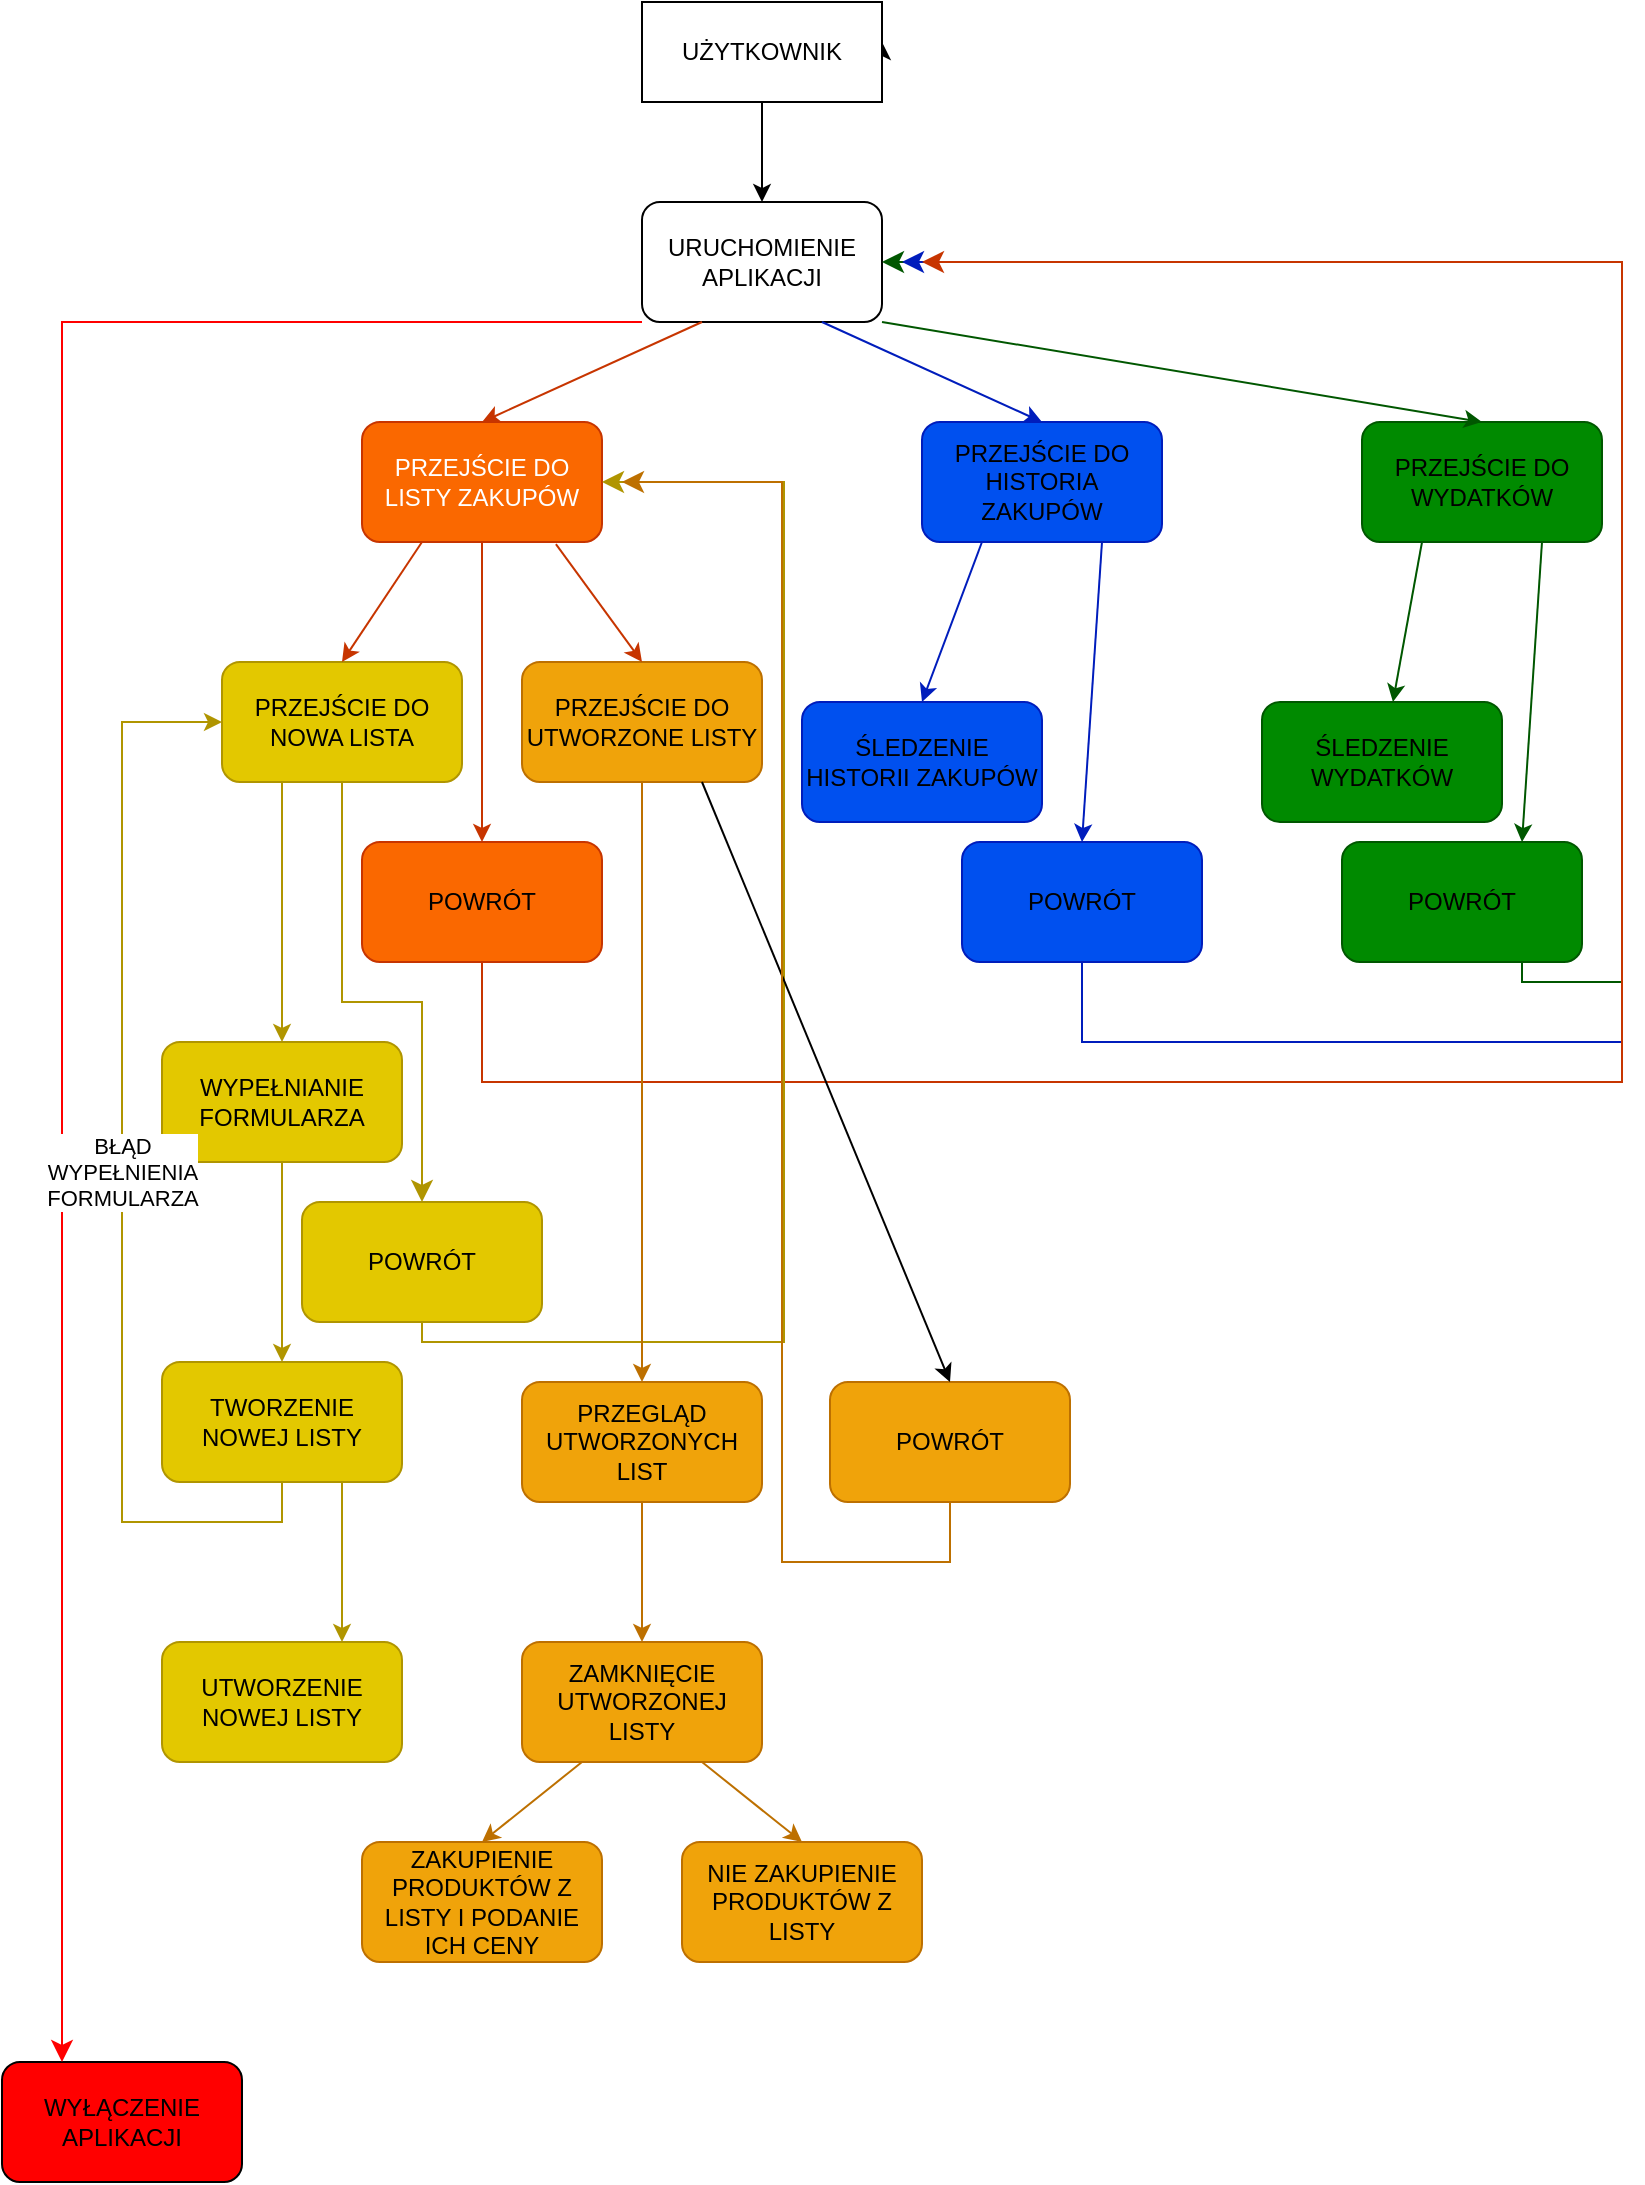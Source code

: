 <mxfile version="24.0.4" type="github">
  <diagram id="C5RBs43oDa-KdzZeNtuy" name="Page-1">
    <mxGraphModel dx="1434" dy="1951" grid="1" gridSize="10" guides="1" tooltips="1" connect="1" arrows="1" fold="1" page="1" pageScale="1" pageWidth="827" pageHeight="1169" math="0" shadow="0">
      <root>
        <mxCell id="WIyWlLk6GJQsqaUBKTNV-0" />
        <mxCell id="WIyWlLk6GJQsqaUBKTNV-1" parent="WIyWlLk6GJQsqaUBKTNV-0" />
        <mxCell id="8aCBW3RIHDEwfv0liwKR-14" style="edgeStyle=orthogonalEdgeStyle;rounded=0;orthogonalLoop=1;jettySize=auto;html=1;exitX=1;exitY=0.5;exitDx=0;exitDy=0;" edge="1" parent="WIyWlLk6GJQsqaUBKTNV-1" source="8aCBW3RIHDEwfv0liwKR-1">
          <mxGeometry relative="1" as="geometry">
            <mxPoint x="440" y="-1130" as="targetPoint" />
          </mxGeometry>
        </mxCell>
        <mxCell id="8aCBW3RIHDEwfv0liwKR-1" value="&lt;div&gt;UŻYTKOWNIK&lt;/div&gt;" style="rounded=0;whiteSpace=wrap;html=1;" vertex="1" parent="WIyWlLk6GJQsqaUBKTNV-1">
          <mxGeometry x="320" y="-1150" width="120" height="50" as="geometry" />
        </mxCell>
        <mxCell id="8aCBW3RIHDEwfv0liwKR-6" value="&lt;div&gt;URUCHOMIENIE&lt;/div&gt;&lt;div&gt;APLIKACJI&lt;br&gt;&lt;/div&gt;" style="rounded=1;whiteSpace=wrap;html=1;" vertex="1" parent="WIyWlLk6GJQsqaUBKTNV-1">
          <mxGeometry x="320" y="-1050" width="120" height="60" as="geometry" />
        </mxCell>
        <mxCell id="8aCBW3RIHDEwfv0liwKR-12" value="" style="endArrow=classic;html=1;rounded=0;exitX=0.5;exitY=1;exitDx=0;exitDy=0;entryX=0.5;entryY=0;entryDx=0;entryDy=0;" edge="1" parent="WIyWlLk6GJQsqaUBKTNV-1" source="8aCBW3RIHDEwfv0liwKR-1" target="8aCBW3RIHDEwfv0liwKR-6">
          <mxGeometry width="50" height="50" relative="1" as="geometry">
            <mxPoint x="230" y="370" as="sourcePoint" />
            <mxPoint x="280" y="320" as="targetPoint" />
          </mxGeometry>
        </mxCell>
        <mxCell id="8aCBW3RIHDEwfv0liwKR-15" value="&lt;div&gt;PRZEJŚCIE DO &lt;br&gt;&lt;/div&gt;&lt;div&gt;WYDATKÓW&lt;br&gt;&lt;/div&gt;" style="rounded=1;whiteSpace=wrap;html=1;fillColor=#008a00;fontColor=#000000;strokeColor=#005700;" vertex="1" parent="WIyWlLk6GJQsqaUBKTNV-1">
          <mxGeometry x="680" y="-940" width="120" height="60" as="geometry" />
        </mxCell>
        <mxCell id="8aCBW3RIHDEwfv0liwKR-16" value="PRZEJŚCIE DO HISTORIA ZAKUPÓW" style="rounded=1;whiteSpace=wrap;html=1;fillColor=#0050ef;fontColor=#000000;strokeColor=#001DBC;" vertex="1" parent="WIyWlLk6GJQsqaUBKTNV-1">
          <mxGeometry x="460" y="-940" width="120" height="60" as="geometry" />
        </mxCell>
        <mxCell id="8aCBW3RIHDEwfv0liwKR-17" value="&lt;div&gt;PRZEJŚCIE DO&lt;/div&gt;&lt;div&gt;LISTY ZAKUPÓW&lt;br&gt;&lt;/div&gt;" style="rounded=1;whiteSpace=wrap;html=1;fillColor=#fa6800;fontColor=#FFFFFF;strokeColor=#C73500;" vertex="1" parent="WIyWlLk6GJQsqaUBKTNV-1">
          <mxGeometry x="180" y="-940" width="120" height="60" as="geometry" />
        </mxCell>
        <mxCell id="8aCBW3RIHDEwfv0liwKR-18" value="&lt;div&gt;WYŁĄCZENIE &lt;br&gt;&lt;/div&gt;&lt;div&gt;APLIKACJI&lt;/div&gt;" style="rounded=1;whiteSpace=wrap;html=1;fillColor=#ff0000;fontColor=#000000;" vertex="1" parent="WIyWlLk6GJQsqaUBKTNV-1">
          <mxGeometry y="-120" width="120" height="60" as="geometry" />
        </mxCell>
        <mxCell id="8aCBW3RIHDEwfv0liwKR-19" value="" style="endArrow=classic;html=1;rounded=0;exitX=1;exitY=1;exitDx=0;exitDy=0;entryX=0.5;entryY=0;entryDx=0;entryDy=0;fillColor=#008a00;strokeColor=#005700;" edge="1" parent="WIyWlLk6GJQsqaUBKTNV-1" source="8aCBW3RIHDEwfv0liwKR-6" target="8aCBW3RIHDEwfv0liwKR-15">
          <mxGeometry width="50" height="50" relative="1" as="geometry">
            <mxPoint x="450" y="-690" as="sourcePoint" />
            <mxPoint x="500" y="-740" as="targetPoint" />
          </mxGeometry>
        </mxCell>
        <mxCell id="8aCBW3RIHDEwfv0liwKR-20" value="" style="endArrow=classic;html=1;rounded=0;entryX=0.5;entryY=0;entryDx=0;entryDy=0;fillColor=#0050ef;strokeColor=#001DBC;" edge="1" parent="WIyWlLk6GJQsqaUBKTNV-1" target="8aCBW3RIHDEwfv0liwKR-16">
          <mxGeometry width="50" height="50" relative="1" as="geometry">
            <mxPoint x="410" y="-990" as="sourcePoint" />
            <mxPoint x="500" y="-740" as="targetPoint" />
          </mxGeometry>
        </mxCell>
        <mxCell id="8aCBW3RIHDEwfv0liwKR-21" value="" style="endArrow=classic;html=1;rounded=0;exitX=0.25;exitY=1;exitDx=0;exitDy=0;entryX=0.5;entryY=0;entryDx=0;entryDy=0;fillColor=#fa6800;strokeColor=#C73500;" edge="1" parent="WIyWlLk6GJQsqaUBKTNV-1" source="8aCBW3RIHDEwfv0liwKR-6" target="8aCBW3RIHDEwfv0liwKR-17">
          <mxGeometry width="50" height="50" relative="1" as="geometry">
            <mxPoint x="450" y="-690" as="sourcePoint" />
            <mxPoint x="500" y="-740" as="targetPoint" />
          </mxGeometry>
        </mxCell>
        <mxCell id="8aCBW3RIHDEwfv0liwKR-25" value="&lt;div&gt;ŚLEDZENIE&lt;/div&gt;&lt;div&gt;WYDATKÓW&lt;br&gt;&lt;/div&gt;" style="rounded=1;whiteSpace=wrap;html=1;fillColor=#008a00;fontColor=#000000;strokeColor=#005700;" vertex="1" parent="WIyWlLk6GJQsqaUBKTNV-1">
          <mxGeometry x="630" y="-800" width="120" height="60" as="geometry" />
        </mxCell>
        <mxCell id="8aCBW3RIHDEwfv0liwKR-26" value="&lt;div&gt;ŚLEDZENIE &lt;br&gt;&lt;/div&gt;&lt;div&gt;HISTORII ZAKUPÓW&lt;br&gt;&lt;/div&gt;" style="rounded=1;whiteSpace=wrap;html=1;fillColor=#0050ef;fontColor=#000000;strokeColor=#001DBC;" vertex="1" parent="WIyWlLk6GJQsqaUBKTNV-1">
          <mxGeometry x="400" y="-800" width="120" height="60" as="geometry" />
        </mxCell>
        <mxCell id="8aCBW3RIHDEwfv0liwKR-27" value="POWRÓT" style="rounded=1;whiteSpace=wrap;html=1;fillColor=#008a00;fontColor=#000000;strokeColor=#005700;" vertex="1" parent="WIyWlLk6GJQsqaUBKTNV-1">
          <mxGeometry x="670" y="-730" width="120" height="60" as="geometry" />
        </mxCell>
        <mxCell id="8aCBW3RIHDEwfv0liwKR-28" value="" style="edgeStyle=segmentEdgeStyle;endArrow=classic;html=1;curved=0;rounded=0;endSize=8;startSize=8;entryX=0.25;entryY=0;entryDx=0;entryDy=0;exitX=0;exitY=1;exitDx=0;exitDy=0;fillColor=#A20025;strokeColor=#FF0000;" edge="1" parent="WIyWlLk6GJQsqaUBKTNV-1" source="8aCBW3RIHDEwfv0liwKR-6" target="8aCBW3RIHDEwfv0liwKR-18">
          <mxGeometry width="50" height="50" relative="1" as="geometry">
            <mxPoint x="290" y="-990" as="sourcePoint" />
            <mxPoint x="30" y="-180" as="targetPoint" />
            <Array as="points">
              <mxPoint x="30" y="-990" />
            </Array>
          </mxGeometry>
        </mxCell>
        <mxCell id="8aCBW3RIHDEwfv0liwKR-29" value="" style="endArrow=classic;html=1;rounded=0;exitX=0.25;exitY=1;exitDx=0;exitDy=0;fillColor=#008a00;strokeColor=#005700;" edge="1" parent="WIyWlLk6GJQsqaUBKTNV-1" source="8aCBW3RIHDEwfv0liwKR-15" target="8aCBW3RIHDEwfv0liwKR-25">
          <mxGeometry width="50" height="50" relative="1" as="geometry">
            <mxPoint x="450" y="-600" as="sourcePoint" />
            <mxPoint x="500" y="-650" as="targetPoint" />
          </mxGeometry>
        </mxCell>
        <mxCell id="8aCBW3RIHDEwfv0liwKR-30" value="" style="endArrow=classic;html=1;rounded=0;exitX=0.75;exitY=1;exitDx=0;exitDy=0;entryX=0.75;entryY=0;entryDx=0;entryDy=0;fillColor=#008a00;strokeColor=#005700;" edge="1" parent="WIyWlLk6GJQsqaUBKTNV-1" source="8aCBW3RIHDEwfv0liwKR-15" target="8aCBW3RIHDEwfv0liwKR-27">
          <mxGeometry width="50" height="50" relative="1" as="geometry">
            <mxPoint x="450" y="-600" as="sourcePoint" />
            <mxPoint x="500" y="-650" as="targetPoint" />
          </mxGeometry>
        </mxCell>
        <mxCell id="8aCBW3RIHDEwfv0liwKR-31" value="" style="edgeStyle=segmentEdgeStyle;endArrow=classic;html=1;curved=0;rounded=0;endSize=8;startSize=8;exitX=0.75;exitY=1;exitDx=0;exitDy=0;entryX=1;entryY=0.5;entryDx=0;entryDy=0;fillColor=#008a00;strokeColor=#005700;" edge="1" parent="WIyWlLk6GJQsqaUBKTNV-1" source="8aCBW3RIHDEwfv0liwKR-27" target="8aCBW3RIHDEwfv0liwKR-6">
          <mxGeometry width="50" height="50" relative="1" as="geometry">
            <mxPoint x="450" y="-600" as="sourcePoint" />
            <mxPoint x="500" y="-650" as="targetPoint" />
            <Array as="points">
              <mxPoint x="760" y="-660" />
              <mxPoint x="810" y="-660" />
              <mxPoint x="810" y="-1020" />
            </Array>
          </mxGeometry>
        </mxCell>
        <mxCell id="8aCBW3RIHDEwfv0liwKR-32" value="POWRÓT" style="rounded=1;whiteSpace=wrap;html=1;fillColor=#0050ef;fontColor=#000000;strokeColor=#001DBC;" vertex="1" parent="WIyWlLk6GJQsqaUBKTNV-1">
          <mxGeometry x="480" y="-730" width="120" height="60" as="geometry" />
        </mxCell>
        <mxCell id="8aCBW3RIHDEwfv0liwKR-33" value="" style="endArrow=classic;html=1;rounded=0;exitX=0.25;exitY=1;exitDx=0;exitDy=0;entryX=0.5;entryY=0;entryDx=0;entryDy=0;fillColor=#0050ef;strokeColor=#001DBC;" edge="1" parent="WIyWlLk6GJQsqaUBKTNV-1" source="8aCBW3RIHDEwfv0liwKR-16" target="8aCBW3RIHDEwfv0liwKR-26">
          <mxGeometry width="50" height="50" relative="1" as="geometry">
            <mxPoint x="450" y="-720" as="sourcePoint" />
            <mxPoint x="500" y="-770" as="targetPoint" />
          </mxGeometry>
        </mxCell>
        <mxCell id="8aCBW3RIHDEwfv0liwKR-34" value="" style="endArrow=classic;html=1;rounded=0;exitX=0.75;exitY=1;exitDx=0;exitDy=0;entryX=0.5;entryY=0;entryDx=0;entryDy=0;fillColor=#0050ef;strokeColor=#001DBC;" edge="1" parent="WIyWlLk6GJQsqaUBKTNV-1" source="8aCBW3RIHDEwfv0liwKR-16" target="8aCBW3RIHDEwfv0liwKR-32">
          <mxGeometry width="50" height="50" relative="1" as="geometry">
            <mxPoint x="450" y="-720" as="sourcePoint" />
            <mxPoint x="500" y="-770" as="targetPoint" />
          </mxGeometry>
        </mxCell>
        <mxCell id="8aCBW3RIHDEwfv0liwKR-35" value="" style="edgeStyle=segmentEdgeStyle;endArrow=classic;html=1;curved=0;rounded=0;endSize=8;startSize=8;exitX=0.5;exitY=1;exitDx=0;exitDy=0;fillColor=#0050ef;strokeColor=#001DBC;" edge="1" parent="WIyWlLk6GJQsqaUBKTNV-1" source="8aCBW3RIHDEwfv0liwKR-32">
          <mxGeometry width="50" height="50" relative="1" as="geometry">
            <mxPoint x="560" y="-570" as="sourcePoint" />
            <mxPoint x="450" y="-1020" as="targetPoint" />
            <Array as="points">
              <mxPoint x="540" y="-630" />
              <mxPoint x="810" y="-630" />
              <mxPoint x="810" y="-1020" />
            </Array>
          </mxGeometry>
        </mxCell>
        <mxCell id="8aCBW3RIHDEwfv0liwKR-36" value="&lt;div&gt;PRZEJŚCIE DO &lt;br&gt;&lt;/div&gt;&lt;div&gt;NOWA LISTA&lt;br&gt;&lt;/div&gt;" style="rounded=1;whiteSpace=wrap;html=1;fillColor=#e3c800;strokeColor=#B09500;fontColor=#000000;" vertex="1" parent="WIyWlLk6GJQsqaUBKTNV-1">
          <mxGeometry x="110" y="-820" width="120" height="60" as="geometry" />
        </mxCell>
        <mxCell id="8aCBW3RIHDEwfv0liwKR-37" value="&lt;div&gt;PRZEJŚCIE DO&lt;/div&gt;&lt;div&gt;UTWORZONE LISTY&lt;br&gt;&lt;/div&gt;" style="rounded=1;whiteSpace=wrap;html=1;fillColor=#f0a30a;fontColor=#000000;strokeColor=#BD7000;" vertex="1" parent="WIyWlLk6GJQsqaUBKTNV-1">
          <mxGeometry x="260" y="-820" width="120" height="60" as="geometry" />
        </mxCell>
        <mxCell id="8aCBW3RIHDEwfv0liwKR-38" value="POWRÓT" style="rounded=1;whiteSpace=wrap;html=1;fillColor=#fa6800;fontColor=#000000;strokeColor=#C73500;" vertex="1" parent="WIyWlLk6GJQsqaUBKTNV-1">
          <mxGeometry x="180" y="-730" width="120" height="60" as="geometry" />
        </mxCell>
        <mxCell id="8aCBW3RIHDEwfv0liwKR-39" value="" style="endArrow=classic;html=1;rounded=0;exitX=0.808;exitY=1.017;exitDx=0;exitDy=0;exitPerimeter=0;entryX=0.5;entryY=0;entryDx=0;entryDy=0;fillColor=#fa6800;strokeColor=#C73500;" edge="1" parent="WIyWlLk6GJQsqaUBKTNV-1" source="8aCBW3RIHDEwfv0liwKR-17" target="8aCBW3RIHDEwfv0liwKR-37">
          <mxGeometry width="50" height="50" relative="1" as="geometry">
            <mxPoint x="450" y="-780" as="sourcePoint" />
            <mxPoint x="500" y="-830" as="targetPoint" />
          </mxGeometry>
        </mxCell>
        <mxCell id="8aCBW3RIHDEwfv0liwKR-40" value="" style="endArrow=classic;html=1;rounded=0;exitX=0.25;exitY=1;exitDx=0;exitDy=0;entryX=0.5;entryY=0;entryDx=0;entryDy=0;fillColor=#fa6800;strokeColor=#C73500;" edge="1" parent="WIyWlLk6GJQsqaUBKTNV-1" source="8aCBW3RIHDEwfv0liwKR-17" target="8aCBW3RIHDEwfv0liwKR-36">
          <mxGeometry width="50" height="50" relative="1" as="geometry">
            <mxPoint x="450" y="-780" as="sourcePoint" />
            <mxPoint x="500" y="-830" as="targetPoint" />
          </mxGeometry>
        </mxCell>
        <mxCell id="8aCBW3RIHDEwfv0liwKR-41" value="" style="endArrow=classic;html=1;rounded=0;exitX=0.5;exitY=1;exitDx=0;exitDy=0;entryX=0.5;entryY=0;entryDx=0;entryDy=0;fillColor=#fa6800;strokeColor=#C73500;" edge="1" parent="WIyWlLk6GJQsqaUBKTNV-1" source="8aCBW3RIHDEwfv0liwKR-17" target="8aCBW3RIHDEwfv0liwKR-38">
          <mxGeometry width="50" height="50" relative="1" as="geometry">
            <mxPoint x="450" y="-780" as="sourcePoint" />
            <mxPoint x="500" y="-830" as="targetPoint" />
          </mxGeometry>
        </mxCell>
        <mxCell id="8aCBW3RIHDEwfv0liwKR-44" value="" style="edgeStyle=segmentEdgeStyle;endArrow=classic;html=1;curved=0;rounded=0;endSize=8;startSize=8;exitX=0.5;exitY=1;exitDx=0;exitDy=0;fillColor=#fa6800;strokeColor=#C73500;" edge="1" parent="WIyWlLk6GJQsqaUBKTNV-1" source="8aCBW3RIHDEwfv0liwKR-38">
          <mxGeometry width="50" height="50" relative="1" as="geometry">
            <mxPoint x="400" y="-600" as="sourcePoint" />
            <mxPoint x="460" y="-1020" as="targetPoint" />
            <Array as="points">
              <mxPoint x="240" y="-610" />
              <mxPoint x="810" y="-610" />
              <mxPoint x="810" y="-1020" />
            </Array>
          </mxGeometry>
        </mxCell>
        <mxCell id="8aCBW3RIHDEwfv0liwKR-45" value="&lt;div&gt;WYPEŁNIANIE &lt;br&gt;&lt;/div&gt;&lt;div&gt;FORMULARZA&lt;br&gt;&lt;/div&gt;" style="rounded=1;whiteSpace=wrap;html=1;fillColor=#e3c800;fontColor=#000000;strokeColor=#B09500;" vertex="1" parent="WIyWlLk6GJQsqaUBKTNV-1">
          <mxGeometry x="80" y="-630" width="120" height="60" as="geometry" />
        </mxCell>
        <mxCell id="8aCBW3RIHDEwfv0liwKR-46" value="&lt;div&gt;TWORZENIE&lt;/div&gt;&lt;div&gt;NOWEJ LISTY&lt;br&gt;&lt;/div&gt;" style="rounded=1;whiteSpace=wrap;html=1;fillColor=#e3c800;fontColor=#000000;strokeColor=#B09500;" vertex="1" parent="WIyWlLk6GJQsqaUBKTNV-1">
          <mxGeometry x="80" y="-470" width="120" height="60" as="geometry" />
        </mxCell>
        <mxCell id="8aCBW3RIHDEwfv0liwKR-47" value="" style="endArrow=classic;html=1;rounded=0;exitX=0.25;exitY=1;exitDx=0;exitDy=0;entryX=0.5;entryY=0;entryDx=0;entryDy=0;fillColor=#e3c800;strokeColor=#B09500;" edge="1" parent="WIyWlLk6GJQsqaUBKTNV-1" source="8aCBW3RIHDEwfv0liwKR-36" target="8aCBW3RIHDEwfv0liwKR-45">
          <mxGeometry width="50" height="50" relative="1" as="geometry">
            <mxPoint x="450" y="-660" as="sourcePoint" />
            <mxPoint x="500" y="-710" as="targetPoint" />
          </mxGeometry>
        </mxCell>
        <mxCell id="8aCBW3RIHDEwfv0liwKR-48" value="" style="endArrow=classic;html=1;rounded=0;exitX=0.5;exitY=1;exitDx=0;exitDy=0;fillColor=#e3c800;strokeColor=#B09500;" edge="1" parent="WIyWlLk6GJQsqaUBKTNV-1" source="8aCBW3RIHDEwfv0liwKR-45" target="8aCBW3RIHDEwfv0liwKR-46">
          <mxGeometry width="50" height="50" relative="1" as="geometry">
            <mxPoint x="450" y="-660" as="sourcePoint" />
            <mxPoint x="500" y="-710" as="targetPoint" />
          </mxGeometry>
        </mxCell>
        <mxCell id="8aCBW3RIHDEwfv0liwKR-49" value="" style="endArrow=classic;html=1;rounded=0;exitX=0.5;exitY=1;exitDx=0;exitDy=0;entryX=0;entryY=0.5;entryDx=0;entryDy=0;fillColor=#e3c800;strokeColor=#B09500;" edge="1" parent="WIyWlLk6GJQsqaUBKTNV-1" source="8aCBW3RIHDEwfv0liwKR-46" target="8aCBW3RIHDEwfv0liwKR-36">
          <mxGeometry relative="1" as="geometry">
            <mxPoint x="120" y="-410" as="sourcePoint" />
            <mxPoint x="90" y="-790" as="targetPoint" />
            <Array as="points">
              <mxPoint x="140" y="-390" />
              <mxPoint x="60" y="-390" />
              <mxPoint x="60" y="-790" />
            </Array>
          </mxGeometry>
        </mxCell>
        <mxCell id="8aCBW3RIHDEwfv0liwKR-50" value="&lt;div&gt;BŁĄD&lt;/div&gt;&lt;div&gt;WYPEŁNIENIA &lt;br&gt;&lt;/div&gt;&lt;div&gt;FORMULARZA&lt;br&gt;&lt;/div&gt;" style="edgeLabel;resizable=0;html=1;;align=center;verticalAlign=middle;" connectable="0" vertex="1" parent="8aCBW3RIHDEwfv0liwKR-49">
          <mxGeometry relative="1" as="geometry" />
        </mxCell>
        <mxCell id="8aCBW3RIHDEwfv0liwKR-51" value="&lt;div&gt;UTWORZENIE &lt;br&gt;&lt;/div&gt;&lt;div&gt;NOWEJ LISTY&lt;br&gt;&lt;/div&gt;" style="rounded=1;whiteSpace=wrap;html=1;fillColor=#e3c800;fontColor=#000000;strokeColor=#B09500;" vertex="1" parent="WIyWlLk6GJQsqaUBKTNV-1">
          <mxGeometry x="80" y="-330" width="120" height="60" as="geometry" />
        </mxCell>
        <mxCell id="8aCBW3RIHDEwfv0liwKR-52" value="" style="endArrow=classic;html=1;rounded=0;exitX=0.75;exitY=1;exitDx=0;exitDy=0;entryX=0.75;entryY=0;entryDx=0;entryDy=0;fillColor=#e3c800;strokeColor=#B09500;" edge="1" parent="WIyWlLk6GJQsqaUBKTNV-1" source="8aCBW3RIHDEwfv0liwKR-46" target="8aCBW3RIHDEwfv0liwKR-51">
          <mxGeometry width="50" height="50" relative="1" as="geometry">
            <mxPoint x="450" y="-480" as="sourcePoint" />
            <mxPoint x="500" y="-530" as="targetPoint" />
          </mxGeometry>
        </mxCell>
        <mxCell id="8aCBW3RIHDEwfv0liwKR-54" value="POWRÓT" style="rounded=1;whiteSpace=wrap;html=1;fillColor=#e3c800;fontColor=#000000;strokeColor=#B09500;" vertex="1" parent="WIyWlLk6GJQsqaUBKTNV-1">
          <mxGeometry x="150" y="-550" width="120" height="60" as="geometry" />
        </mxCell>
        <mxCell id="8aCBW3RIHDEwfv0liwKR-55" value="" style="edgeStyle=segmentEdgeStyle;endArrow=classic;html=1;curved=0;rounded=0;endSize=8;startSize=8;exitX=0.5;exitY=1;exitDx=0;exitDy=0;entryX=0.5;entryY=0;entryDx=0;entryDy=0;fillColor=#e3c800;strokeColor=#B09500;" edge="1" parent="WIyWlLk6GJQsqaUBKTNV-1" source="8aCBW3RIHDEwfv0liwKR-36" target="8aCBW3RIHDEwfv0liwKR-54">
          <mxGeometry width="50" height="50" relative="1" as="geometry">
            <mxPoint x="450" y="-600" as="sourcePoint" />
            <mxPoint x="500" y="-650" as="targetPoint" />
            <Array as="points">
              <mxPoint x="170" y="-650" />
              <mxPoint x="210" y="-650" />
            </Array>
          </mxGeometry>
        </mxCell>
        <mxCell id="8aCBW3RIHDEwfv0liwKR-56" value="" style="edgeStyle=orthogonalEdgeStyle;elbow=vertical;endArrow=classic;html=1;rounded=0;endSize=8;startSize=8;exitX=0.5;exitY=1;exitDx=0;exitDy=0;entryX=1;entryY=0.5;entryDx=0;entryDy=0;fillColor=#e3c800;strokeColor=#B09500;" edge="1" parent="WIyWlLk6GJQsqaUBKTNV-1" source="8aCBW3RIHDEwfv0liwKR-54" target="8aCBW3RIHDEwfv0liwKR-17">
          <mxGeometry width="50" height="50" relative="1" as="geometry">
            <mxPoint x="300" y="-500" as="sourcePoint" />
            <mxPoint x="390" y="-910" as="targetPoint" />
            <Array as="points">
              <mxPoint x="210" y="-480" />
              <mxPoint x="391" y="-480" />
              <mxPoint x="391" y="-910" />
            </Array>
          </mxGeometry>
        </mxCell>
        <mxCell id="8aCBW3RIHDEwfv0liwKR-60" value="&lt;div&gt;PRZEGLĄD &lt;br&gt;&lt;/div&gt;&lt;div&gt;UTWORZONYCH LIST&lt;br&gt;&lt;/div&gt;" style="rounded=1;whiteSpace=wrap;html=1;fillColor=#f0a30a;fontColor=#000000;strokeColor=#BD7000;" vertex="1" parent="WIyWlLk6GJQsqaUBKTNV-1">
          <mxGeometry x="260" y="-460" width="120" height="60" as="geometry" />
        </mxCell>
        <mxCell id="8aCBW3RIHDEwfv0liwKR-61" value="&lt;div&gt;ZAMKNIĘCIE &lt;br&gt;&lt;/div&gt;&lt;div&gt;UTWORZONEJ&lt;/div&gt;&lt;div&gt;LISTY&lt;br&gt;&lt;/div&gt;" style="rounded=1;whiteSpace=wrap;html=1;fillColor=#f0a30a;fontColor=#000000;strokeColor=#BD7000;" vertex="1" parent="WIyWlLk6GJQsqaUBKTNV-1">
          <mxGeometry x="260" y="-330" width="120" height="60" as="geometry" />
        </mxCell>
        <mxCell id="8aCBW3RIHDEwfv0liwKR-62" value="" style="endArrow=classic;html=1;rounded=0;exitX=0.5;exitY=1;exitDx=0;exitDy=0;entryX=0.5;entryY=0;entryDx=0;entryDy=0;fillColor=#f0a30a;strokeColor=#BD7000;" edge="1" parent="WIyWlLk6GJQsqaUBKTNV-1" source="8aCBW3RIHDEwfv0liwKR-37" target="8aCBW3RIHDEwfv0liwKR-60">
          <mxGeometry width="50" height="50" relative="1" as="geometry">
            <mxPoint x="450" y="-540" as="sourcePoint" />
            <mxPoint x="500" y="-590" as="targetPoint" />
          </mxGeometry>
        </mxCell>
        <mxCell id="8aCBW3RIHDEwfv0liwKR-63" value="" style="endArrow=classic;html=1;rounded=0;exitX=0.5;exitY=1;exitDx=0;exitDy=0;entryX=0.5;entryY=0;entryDx=0;entryDy=0;fillColor=#f0a30a;strokeColor=#BD7000;" edge="1" parent="WIyWlLk6GJQsqaUBKTNV-1" source="8aCBW3RIHDEwfv0liwKR-60" target="8aCBW3RIHDEwfv0liwKR-61">
          <mxGeometry width="50" height="50" relative="1" as="geometry">
            <mxPoint x="450" y="-360" as="sourcePoint" />
            <mxPoint x="500" y="-410" as="targetPoint" />
            <Array as="points" />
          </mxGeometry>
        </mxCell>
        <mxCell id="8aCBW3RIHDEwfv0liwKR-64" value="POWRÓT" style="rounded=1;whiteSpace=wrap;html=1;fillColor=#f0a30a;fontColor=#000000;strokeColor=#BD7000;" vertex="1" parent="WIyWlLk6GJQsqaUBKTNV-1">
          <mxGeometry x="414" y="-460" width="120" height="60" as="geometry" />
        </mxCell>
        <mxCell id="8aCBW3RIHDEwfv0liwKR-65" value="" style="endArrow=classic;html=1;rounded=0;exitX=0.75;exitY=1;exitDx=0;exitDy=0;entryX=0.5;entryY=0;entryDx=0;entryDy=0;" edge="1" parent="WIyWlLk6GJQsqaUBKTNV-1" source="8aCBW3RIHDEwfv0liwKR-37" target="8aCBW3RIHDEwfv0liwKR-64">
          <mxGeometry width="50" height="50" relative="1" as="geometry">
            <mxPoint x="450" y="-360" as="sourcePoint" />
            <mxPoint x="500" y="-410" as="targetPoint" />
          </mxGeometry>
        </mxCell>
        <mxCell id="8aCBW3RIHDEwfv0liwKR-66" value="" style="edgeStyle=segmentEdgeStyle;endArrow=classic;html=1;curved=0;rounded=0;endSize=8;startSize=8;exitX=0.5;exitY=1;exitDx=0;exitDy=0;fillColor=#f0a30a;strokeColor=#BD7000;" edge="1" parent="WIyWlLk6GJQsqaUBKTNV-1" source="8aCBW3RIHDEwfv0liwKR-64">
          <mxGeometry width="50" height="50" relative="1" as="geometry">
            <mxPoint x="450" y="-570" as="sourcePoint" />
            <mxPoint x="310" y="-910" as="targetPoint" />
            <Array as="points">
              <mxPoint x="474" y="-370" />
              <mxPoint x="390" y="-370" />
            </Array>
          </mxGeometry>
        </mxCell>
        <mxCell id="8aCBW3RIHDEwfv0liwKR-67" value="&lt;div&gt;ZAKUPIENIE&lt;/div&gt;&lt;div&gt;PRODUKTÓW Z &lt;br&gt;&lt;/div&gt;&lt;div&gt;LISTY I PODANIE &lt;br&gt;&lt;/div&gt;&lt;div&gt;ICH CENY&lt;br&gt;&lt;/div&gt;" style="rounded=1;whiteSpace=wrap;html=1;fillColor=#f0a30a;fontColor=#000000;strokeColor=#BD7000;" vertex="1" parent="WIyWlLk6GJQsqaUBKTNV-1">
          <mxGeometry x="180" y="-230" width="120" height="60" as="geometry" />
        </mxCell>
        <mxCell id="8aCBW3RIHDEwfv0liwKR-68" value="&lt;div&gt;NIE ZAKUPIENIE&lt;/div&gt;&lt;div&gt;PRODUKTÓW Z &lt;br&gt;&lt;/div&gt;&lt;div&gt;LISTY&lt;br&gt;&lt;/div&gt;" style="rounded=1;whiteSpace=wrap;html=1;fillColor=#f0a30a;fontColor=#000000;strokeColor=#BD7000;" vertex="1" parent="WIyWlLk6GJQsqaUBKTNV-1">
          <mxGeometry x="340" y="-230" width="120" height="60" as="geometry" />
        </mxCell>
        <mxCell id="8aCBW3RIHDEwfv0liwKR-69" value="" style="endArrow=classic;html=1;rounded=0;exitX=0.75;exitY=1;exitDx=0;exitDy=0;entryX=0.5;entryY=0;entryDx=0;entryDy=0;fillColor=#f0a30a;strokeColor=#BD7000;" edge="1" parent="WIyWlLk6GJQsqaUBKTNV-1" source="8aCBW3RIHDEwfv0liwKR-61" target="8aCBW3RIHDEwfv0liwKR-68">
          <mxGeometry width="50" height="50" relative="1" as="geometry">
            <mxPoint x="450" y="-390" as="sourcePoint" />
            <mxPoint x="500" y="-440" as="targetPoint" />
          </mxGeometry>
        </mxCell>
        <mxCell id="8aCBW3RIHDEwfv0liwKR-70" value="" style="endArrow=classic;html=1;rounded=0;exitX=0.25;exitY=1;exitDx=0;exitDy=0;entryX=0.5;entryY=0;entryDx=0;entryDy=0;fillColor=#f0a30a;strokeColor=#BD7000;" edge="1" parent="WIyWlLk6GJQsqaUBKTNV-1" source="8aCBW3RIHDEwfv0liwKR-61" target="8aCBW3RIHDEwfv0liwKR-67">
          <mxGeometry width="50" height="50" relative="1" as="geometry">
            <mxPoint x="450" y="-390" as="sourcePoint" />
            <mxPoint x="500" y="-440" as="targetPoint" />
          </mxGeometry>
        </mxCell>
      </root>
    </mxGraphModel>
  </diagram>
</mxfile>
